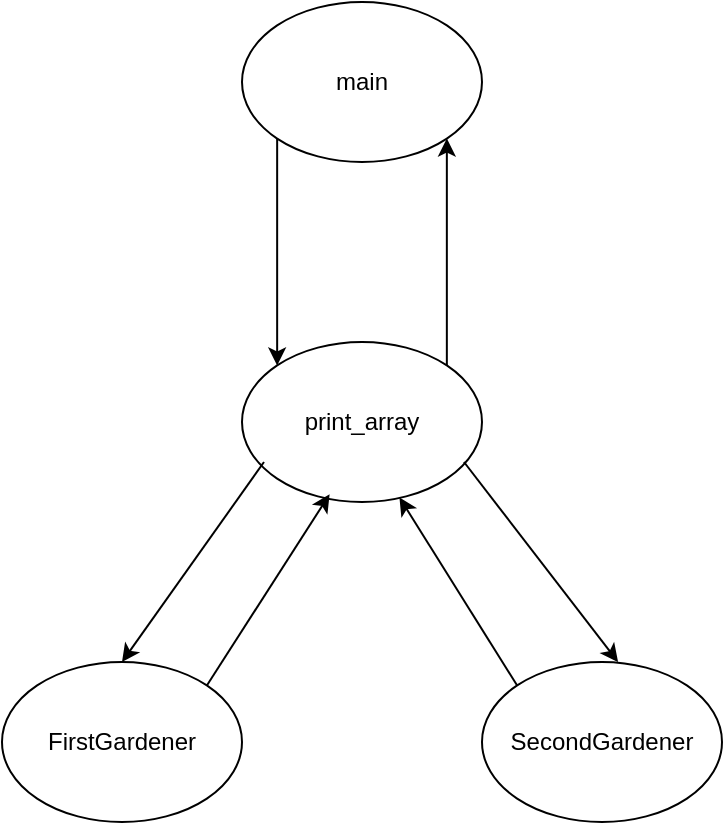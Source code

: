 <mxfile version="26.0.4">
  <diagram name="Page-1" id="mt5jodFX_iC-GujYhNPG">
    <mxGraphModel dx="1434" dy="870" grid="1" gridSize="10" guides="1" tooltips="1" connect="1" arrows="1" fold="1" page="1" pageScale="1" pageWidth="850" pageHeight="1100" math="0" shadow="0">
      <root>
        <mxCell id="0" />
        <mxCell id="1" parent="0" />
        <mxCell id="shMicHac_SShyacYw3Ek-1" value="main" style="ellipse;whiteSpace=wrap;html=1;" vertex="1" parent="1">
          <mxGeometry x="320" y="150" width="120" height="80" as="geometry" />
        </mxCell>
        <mxCell id="shMicHac_SShyacYw3Ek-3" value="print_array" style="ellipse;whiteSpace=wrap;html=1;" vertex="1" parent="1">
          <mxGeometry x="320" y="320" width="120" height="80" as="geometry" />
        </mxCell>
        <mxCell id="shMicHac_SShyacYw3Ek-4" value="FirstGardener" style="ellipse;whiteSpace=wrap;html=1;" vertex="1" parent="1">
          <mxGeometry x="200" y="480" width="120" height="80" as="geometry" />
        </mxCell>
        <mxCell id="shMicHac_SShyacYw3Ek-5" value="SecondGardener" style="ellipse;whiteSpace=wrap;html=1;" vertex="1" parent="1">
          <mxGeometry x="440" y="480" width="120" height="80" as="geometry" />
        </mxCell>
        <mxCell id="shMicHac_SShyacYw3Ek-6" value="" style="endArrow=classic;html=1;rounded=0;exitX=0;exitY=1;exitDx=0;exitDy=0;entryX=0;entryY=0;entryDx=0;entryDy=0;" edge="1" parent="1" source="shMicHac_SShyacYw3Ek-1" target="shMicHac_SShyacYw3Ek-3">
          <mxGeometry width="50" height="50" relative="1" as="geometry">
            <mxPoint x="250" y="330" as="sourcePoint" />
            <mxPoint x="300" y="280" as="targetPoint" />
          </mxGeometry>
        </mxCell>
        <mxCell id="shMicHac_SShyacYw3Ek-7" value="" style="endArrow=classic;html=1;rounded=0;entryX=1;entryY=1;entryDx=0;entryDy=0;exitX=1;exitY=0;exitDx=0;exitDy=0;" edge="1" parent="1" source="shMicHac_SShyacYw3Ek-3" target="shMicHac_SShyacYw3Ek-1">
          <mxGeometry width="50" height="50" relative="1" as="geometry">
            <mxPoint x="380" y="280" as="sourcePoint" />
            <mxPoint x="425" y="334" as="targetPoint" />
          </mxGeometry>
        </mxCell>
        <mxCell id="shMicHac_SShyacYw3Ek-8" value="" style="endArrow=classic;html=1;rounded=0;entryX=0.5;entryY=0;entryDx=0;entryDy=0;" edge="1" parent="1" target="shMicHac_SShyacYw3Ek-4">
          <mxGeometry width="50" height="50" relative="1" as="geometry">
            <mxPoint x="331" y="380" as="sourcePoint" />
            <mxPoint x="260" y="410" as="targetPoint" />
          </mxGeometry>
        </mxCell>
        <mxCell id="shMicHac_SShyacYw3Ek-9" value="" style="endArrow=classic;html=1;rounded=0;exitX=1;exitY=0;exitDx=0;exitDy=0;entryX=0.365;entryY=0.952;entryDx=0;entryDy=0;entryPerimeter=0;" edge="1" parent="1" source="shMicHac_SShyacYw3Ek-4" target="shMicHac_SShyacYw3Ek-3">
          <mxGeometry width="50" height="50" relative="1" as="geometry">
            <mxPoint x="320" y="480" as="sourcePoint" />
            <mxPoint x="370" y="430" as="targetPoint" />
          </mxGeometry>
        </mxCell>
        <mxCell id="shMicHac_SShyacYw3Ek-10" value="" style="endArrow=classic;html=1;rounded=0;exitX=0.925;exitY=0.75;exitDx=0;exitDy=0;exitPerimeter=0;entryX=0.567;entryY=0;entryDx=0;entryDy=0;entryPerimeter=0;" edge="1" parent="1" source="shMicHac_SShyacYw3Ek-3" target="shMicHac_SShyacYw3Ek-5">
          <mxGeometry width="50" height="50" relative="1" as="geometry">
            <mxPoint x="550" y="420" as="sourcePoint" />
            <mxPoint x="600" y="370" as="targetPoint" />
          </mxGeometry>
        </mxCell>
        <mxCell id="shMicHac_SShyacYw3Ek-11" value="" style="endArrow=classic;html=1;rounded=0;exitX=0;exitY=0;exitDx=0;exitDy=0;entryX=0.656;entryY=0.972;entryDx=0;entryDy=0;entryPerimeter=0;" edge="1" parent="1" source="shMicHac_SShyacYw3Ek-5" target="shMicHac_SShyacYw3Ek-3">
          <mxGeometry width="50" height="50" relative="1" as="geometry">
            <mxPoint x="380" y="480" as="sourcePoint" />
            <mxPoint x="400" y="400" as="targetPoint" />
          </mxGeometry>
        </mxCell>
      </root>
    </mxGraphModel>
  </diagram>
</mxfile>
